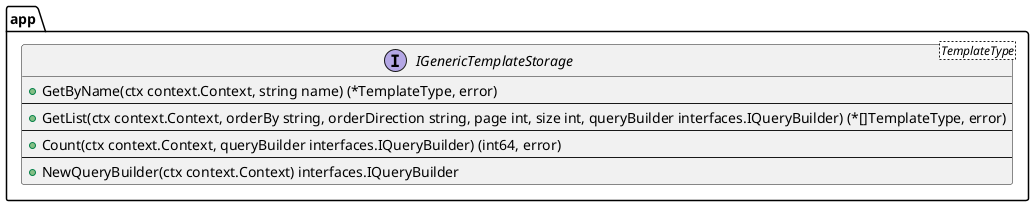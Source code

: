 @startuml

package app {
    interface IGenericTemplateStorage<TemplateType> {
        +GetByName(ctx context.Context, string name) (*TemplateType, error)
        --
        +GetList(ctx context.Context, orderBy string, orderDirection string, page int, size int, queryBuilder interfaces.IQueryBuilder) (*[]TemplateType, error)
        --
        +Count(ctx context.Context, queryBuilder interfaces.IQueryBuilder) (int64, error)
        --
        +NewQueryBuilder(ctx context.Context) interfaces.IQueryBuilder
    }
}

@enduml
